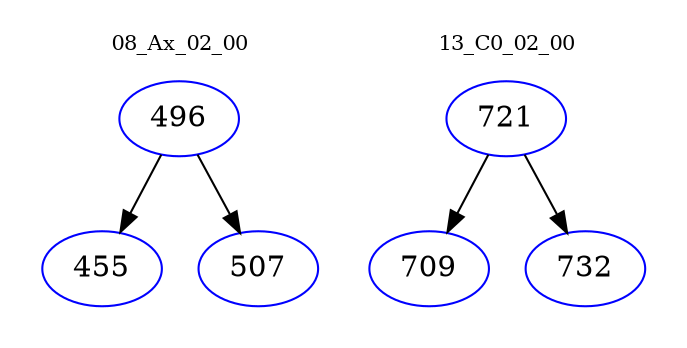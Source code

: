 digraph{
subgraph cluster_0 {
color = white
label = "08_Ax_02_00";
fontsize=10;
T0_496 [label="496", color="blue"]
T0_496 -> T0_455 [color="black"]
T0_455 [label="455", color="blue"]
T0_496 -> T0_507 [color="black"]
T0_507 [label="507", color="blue"]
}
subgraph cluster_1 {
color = white
label = "13_C0_02_00";
fontsize=10;
T1_721 [label="721", color="blue"]
T1_721 -> T1_709 [color="black"]
T1_709 [label="709", color="blue"]
T1_721 -> T1_732 [color="black"]
T1_732 [label="732", color="blue"]
}
}
